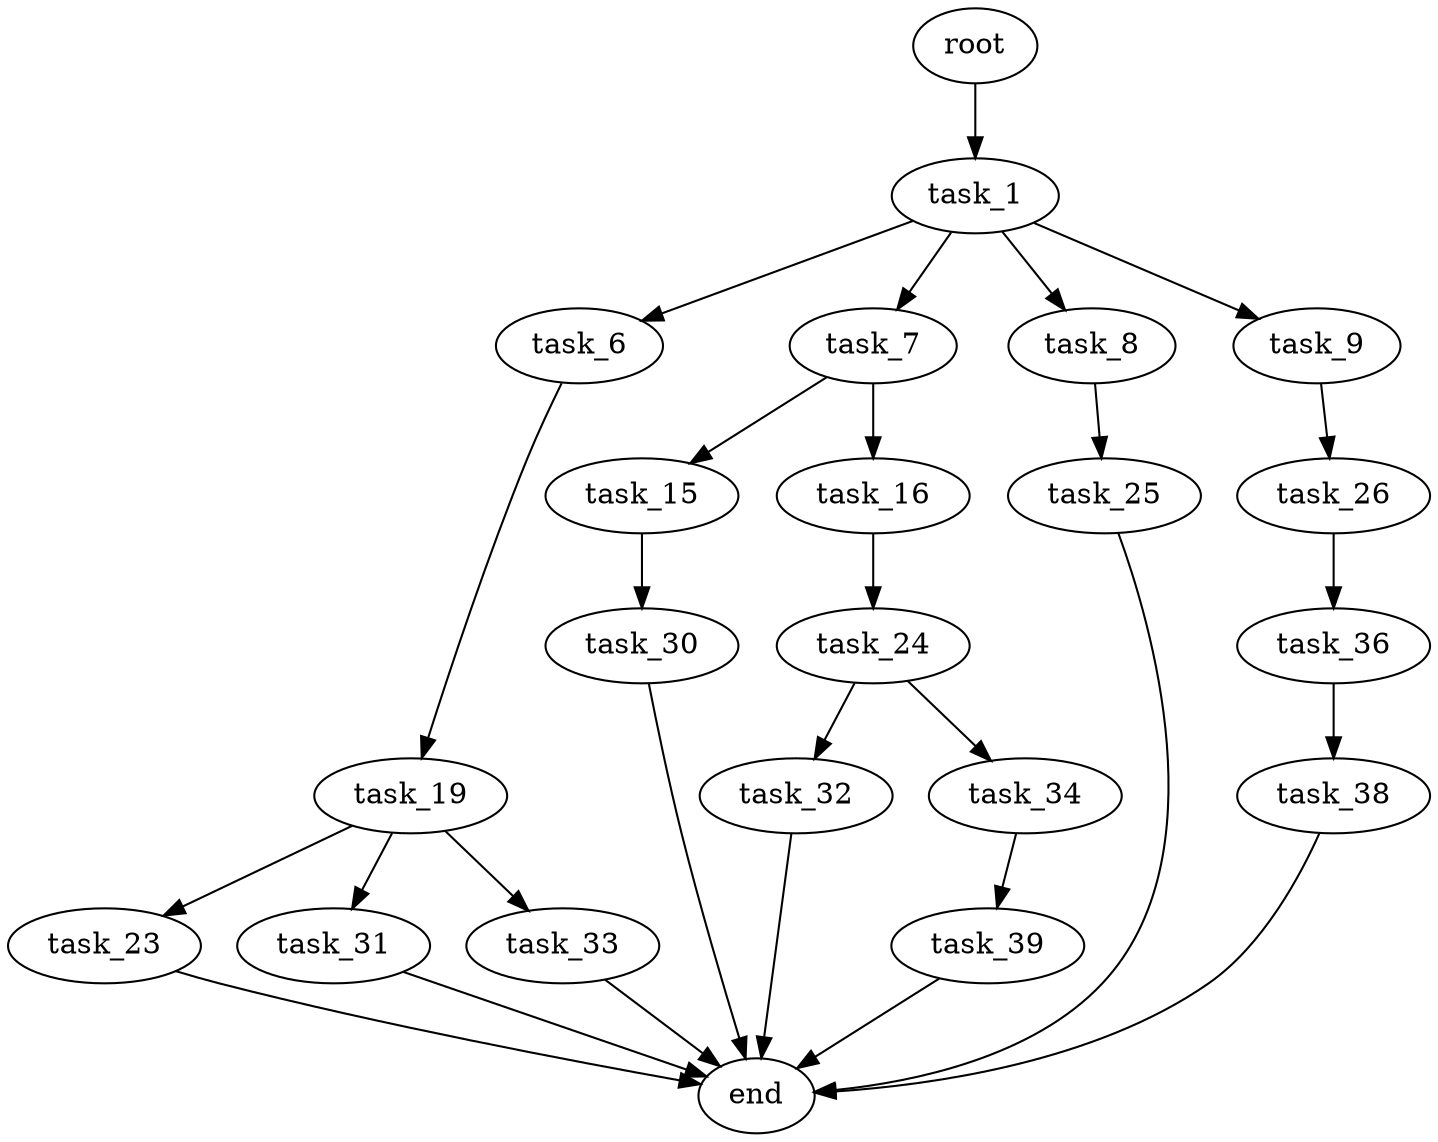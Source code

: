 digraph G {
  root [size="0.000000"];
  task_1 [size="460561101899.000000"];
  task_6 [size="24546973106.000000"];
  task_7 [size="1678800210.000000"];
  task_8 [size="90016244102.000000"];
  task_9 [size="37170630541.000000"];
  task_19 [size="368293445632.000000"];
  task_15 [size="231928233984.000000"];
  task_16 [size="25530507739.000000"];
  task_25 [size="46566901441.000000"];
  task_26 [size="8589934592.000000"];
  task_30 [size="171049463721.000000"];
  task_24 [size="1073741824000.000000"];
  task_23 [size="117144118920.000000"];
  task_31 [size="46948863572.000000"];
  task_33 [size="11147481955.000000"];
  end [size="0.000000"];
  task_32 [size="891749021348.000000"];
  task_34 [size="29704570824.000000"];
  task_36 [size="2992462801.000000"];
  task_39 [size="231928233984.000000"];
  task_38 [size="196988779525.000000"];

  root -> task_1 [size="1.000000"];
  task_1 -> task_6 [size="411041792.000000"];
  task_1 -> task_7 [size="411041792.000000"];
  task_1 -> task_8 [size="411041792.000000"];
  task_1 -> task_9 [size="411041792.000000"];
  task_6 -> task_19 [size="411041792.000000"];
  task_7 -> task_15 [size="75497472.000000"];
  task_7 -> task_16 [size="75497472.000000"];
  task_8 -> task_25 [size="75497472.000000"];
  task_9 -> task_26 [size="33554432.000000"];
  task_19 -> task_23 [size="411041792.000000"];
  task_19 -> task_31 [size="411041792.000000"];
  task_19 -> task_33 [size="411041792.000000"];
  task_15 -> task_30 [size="301989888.000000"];
  task_16 -> task_24 [size="679477248.000000"];
  task_25 -> end [size="1.000000"];
  task_26 -> task_36 [size="33554432.000000"];
  task_30 -> end [size="1.000000"];
  task_24 -> task_32 [size="838860800.000000"];
  task_24 -> task_34 [size="838860800.000000"];
  task_23 -> end [size="1.000000"];
  task_31 -> end [size="1.000000"];
  task_33 -> end [size="1.000000"];
  task_32 -> end [size="1.000000"];
  task_34 -> task_39 [size="33554432.000000"];
  task_36 -> task_38 [size="75497472.000000"];
  task_39 -> end [size="1.000000"];
  task_38 -> end [size="1.000000"];
}
